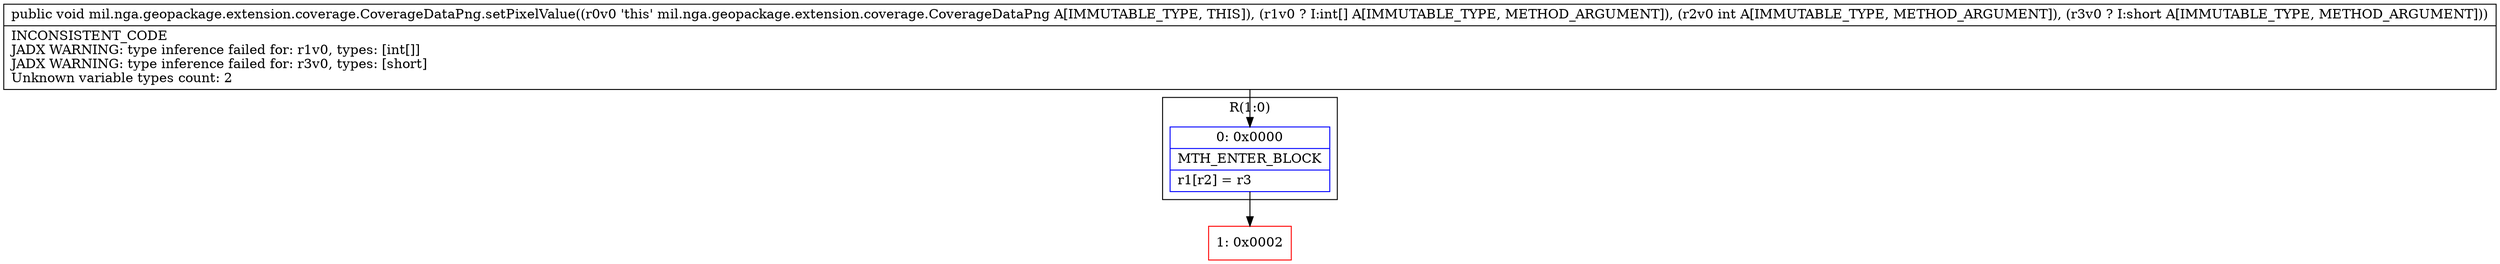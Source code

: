 digraph "CFG formil.nga.geopackage.extension.coverage.CoverageDataPng.setPixelValue([IIS)V" {
subgraph cluster_Region_889718130 {
label = "R(1:0)";
node [shape=record,color=blue];
Node_0 [shape=record,label="{0\:\ 0x0000|MTH_ENTER_BLOCK\l|r1[r2] = r3\l}"];
}
Node_1 [shape=record,color=red,label="{1\:\ 0x0002}"];
MethodNode[shape=record,label="{public void mil.nga.geopackage.extension.coverage.CoverageDataPng.setPixelValue((r0v0 'this' mil.nga.geopackage.extension.coverage.CoverageDataPng A[IMMUTABLE_TYPE, THIS]), (r1v0 ? I:int[] A[IMMUTABLE_TYPE, METHOD_ARGUMENT]), (r2v0 int A[IMMUTABLE_TYPE, METHOD_ARGUMENT]), (r3v0 ? I:short A[IMMUTABLE_TYPE, METHOD_ARGUMENT]))  | INCONSISTENT_CODE\lJADX WARNING: type inference failed for: r1v0, types: [int[]]\lJADX WARNING: type inference failed for: r3v0, types: [short]\lUnknown variable types count: 2\l}"];
MethodNode -> Node_0;
Node_0 -> Node_1;
}

